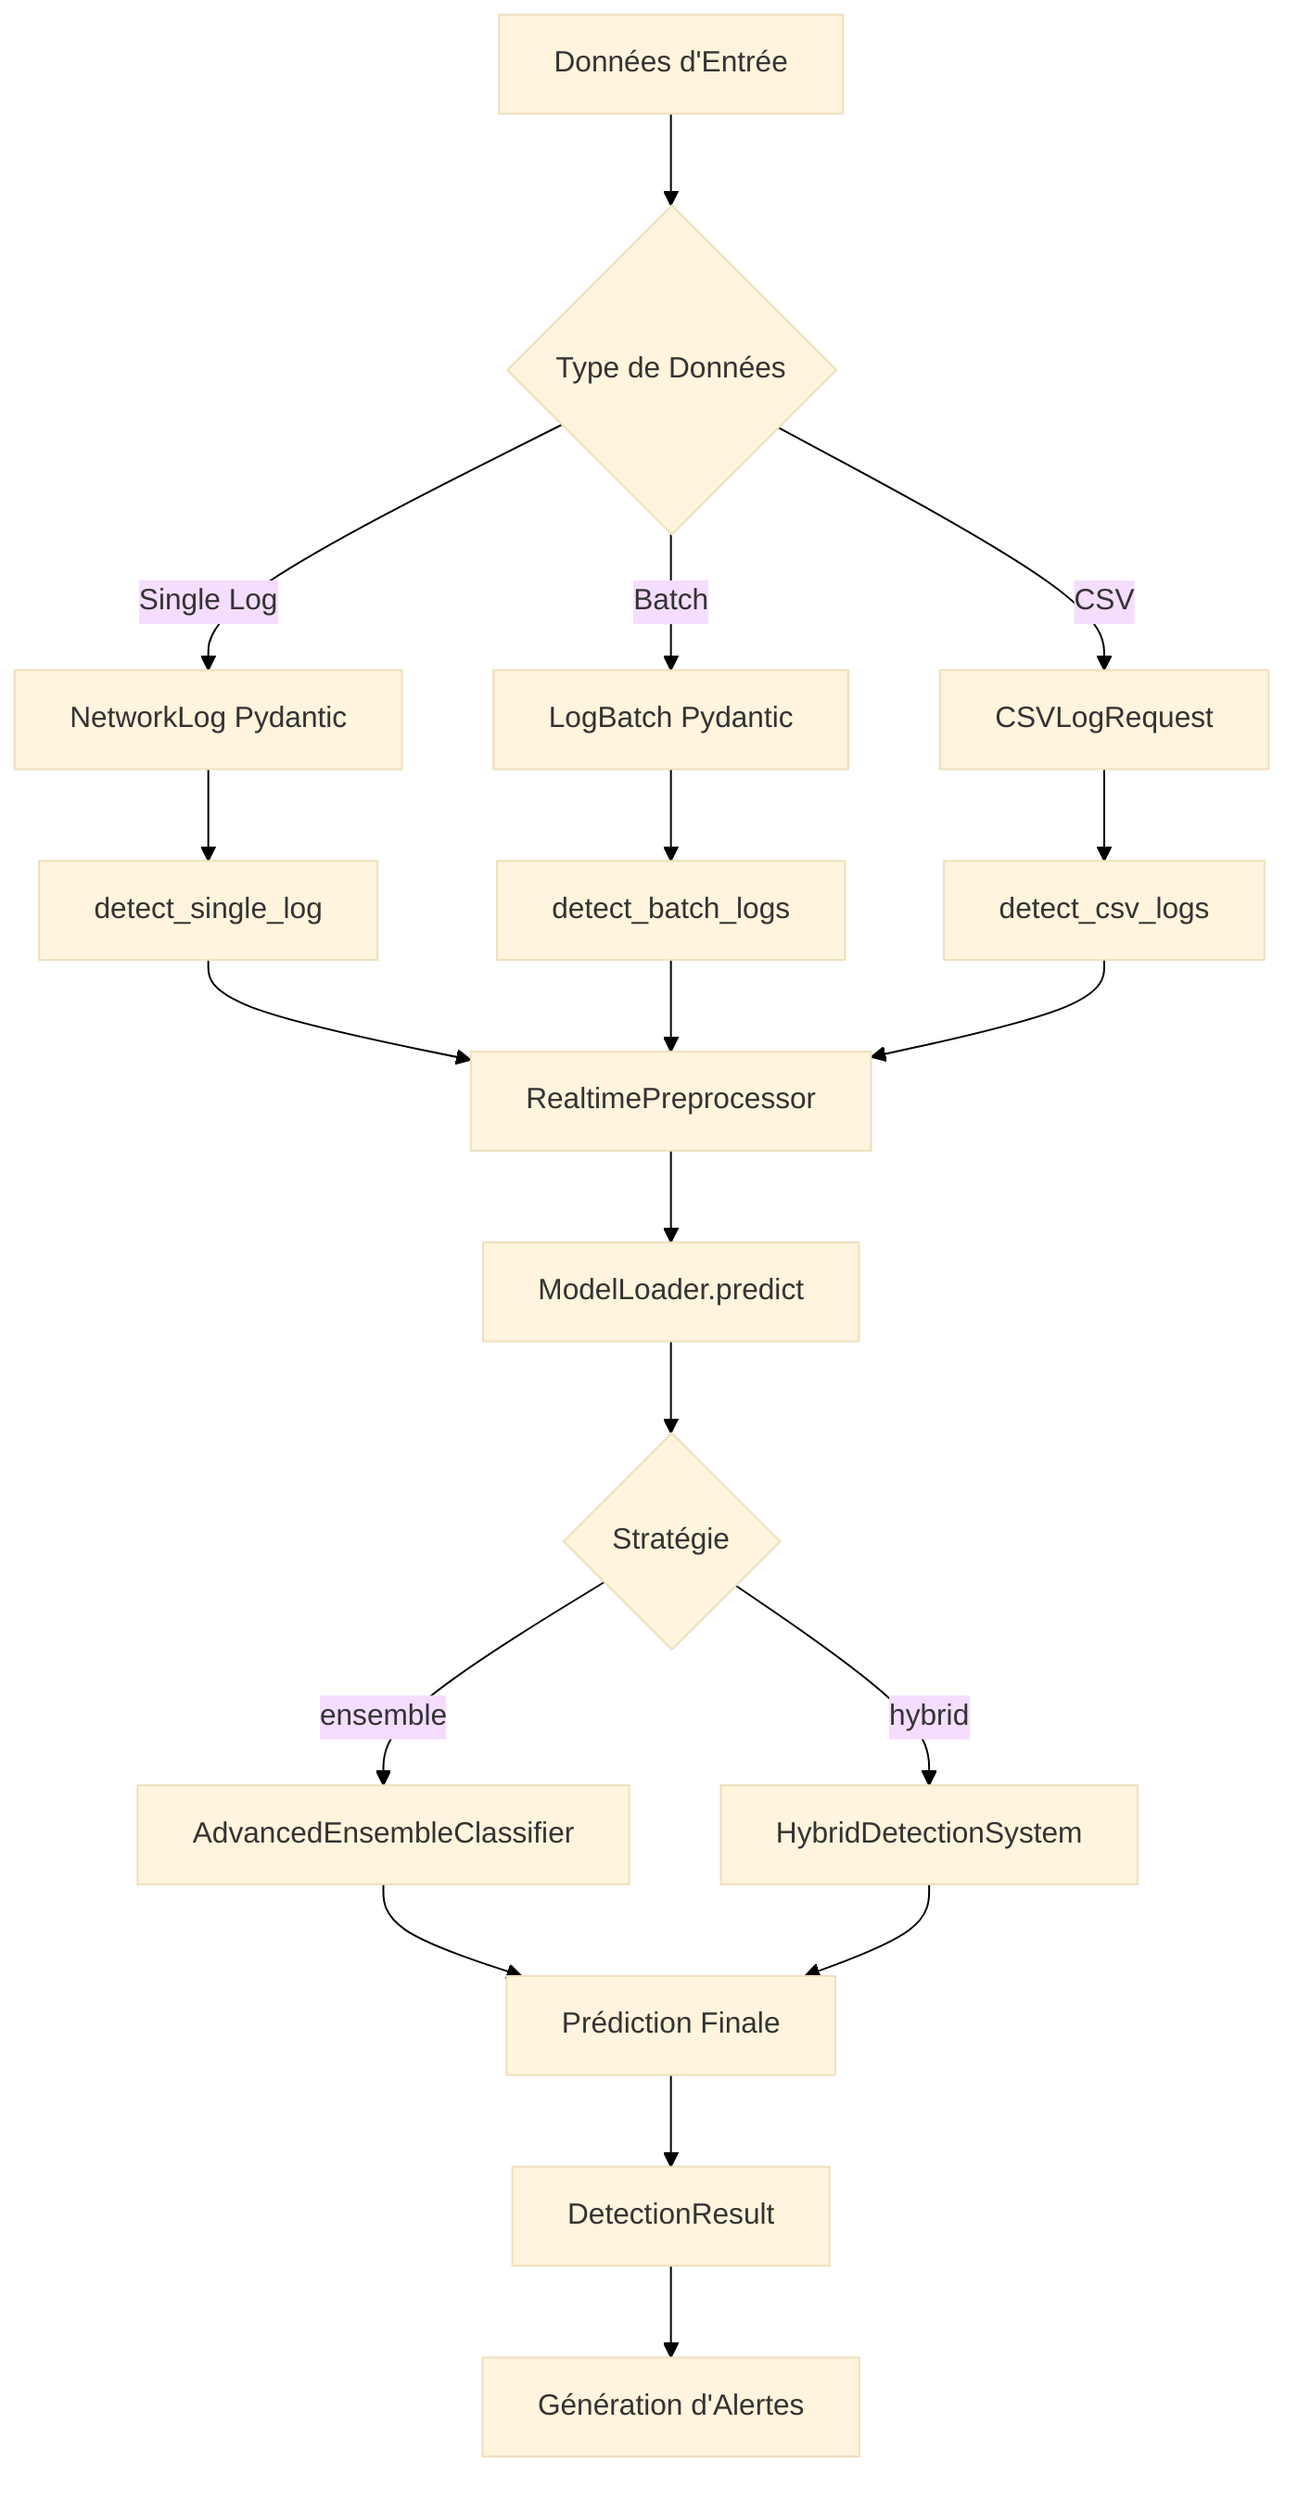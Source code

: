 %%{ init: { 'theme': 'base', 'themeVariables': { 'background': '#ffffff' } } }%%
graph TD
    A[Données d'Entrée] --> B{Type de Données}
    B -->|Single Log| C[NetworkLog Pydantic]
    B -->|Batch| D[LogBatch Pydantic]
    B -->|CSV| E[CSVLogRequest]
    
    C --> F[detect_single_log]
    D --> G[detect_batch_logs]
    E --> H[detect_csv_logs]
    
    F --> I[RealtimePreprocessor]
    G --> I
    H --> I
    
    I --> J[ModelLoader.predict]
    J --> K{Stratégie}
    K -->|ensemble| L[AdvancedEnsembleClassifier]
    K -->|hybrid| M[HybridDetectionSystem]
    
    L --> N[Prédiction Finale]
    M --> N
    N --> O[DetectionResult]
    O --> P[Génération d'Alertes]